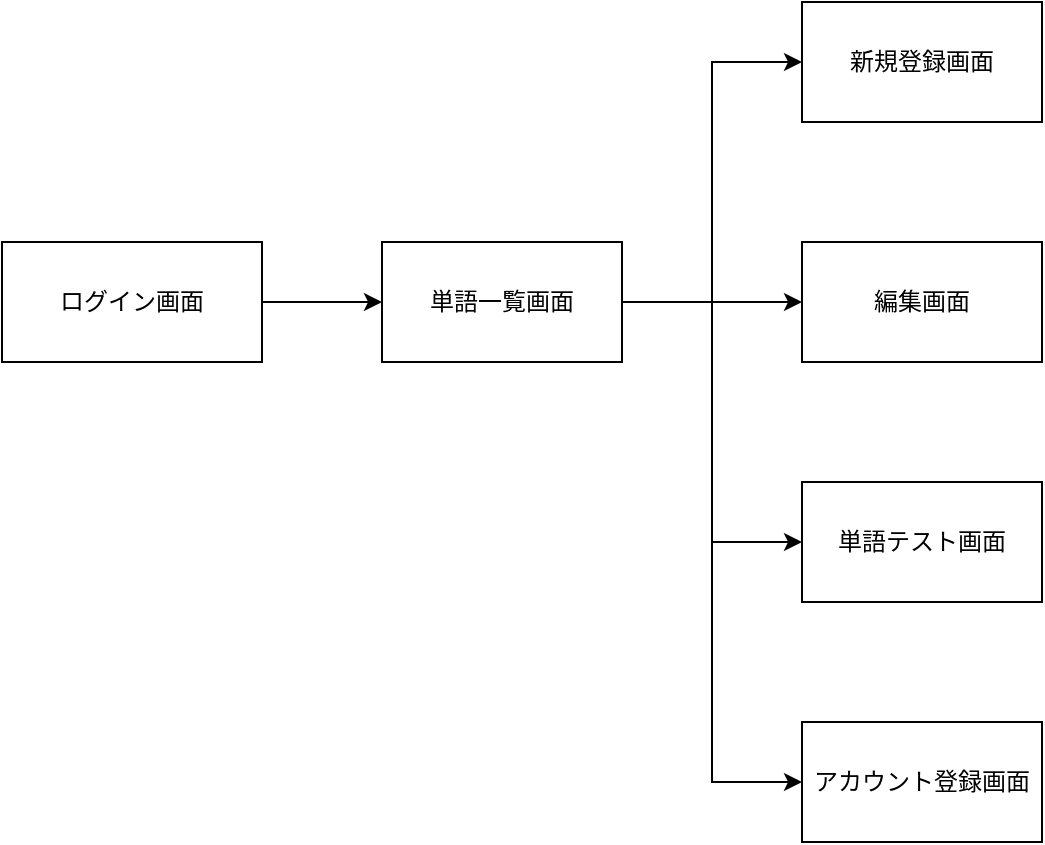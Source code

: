 <mxfile version="26.2.15">
  <diagram name="ページ1" id="YT-bYG1kghjO5hVM3HSG">
    <mxGraphModel dx="858" dy="676" grid="1" gridSize="10" guides="1" tooltips="1" connect="1" arrows="1" fold="1" page="1" pageScale="1" pageWidth="827" pageHeight="1169" math="0" shadow="0">
      <root>
        <mxCell id="0" />
        <mxCell id="1" parent="0" />
        <mxCell id="9JA1oM3HTsrO6D26T81k-6" style="edgeStyle=orthogonalEdgeStyle;rounded=0;orthogonalLoop=1;jettySize=auto;html=1;" parent="1" source="9JA1oM3HTsrO6D26T81k-1" target="9JA1oM3HTsrO6D26T81k-4" edge="1">
          <mxGeometry relative="1" as="geometry" />
        </mxCell>
        <mxCell id="9JA1oM3HTsrO6D26T81k-1" value="ログイン画面" style="rounded=0;whiteSpace=wrap;html=1;" parent="1" vertex="1">
          <mxGeometry x="30" y="260" width="130" height="60" as="geometry" />
        </mxCell>
        <mxCell id="9JA1oM3HTsrO6D26T81k-2" value="編集画面" style="rounded=0;whiteSpace=wrap;html=1;" parent="1" vertex="1">
          <mxGeometry x="430" y="260" width="120" height="60" as="geometry" />
        </mxCell>
        <mxCell id="9JA1oM3HTsrO6D26T81k-3" value="新規登録画面" style="rounded=0;whiteSpace=wrap;html=1;" parent="1" vertex="1">
          <mxGeometry x="430" y="140" width="120" height="60" as="geometry" />
        </mxCell>
        <mxCell id="9JA1oM3HTsrO6D26T81k-7" style="edgeStyle=orthogonalEdgeStyle;rounded=0;orthogonalLoop=1;jettySize=auto;html=1;entryX=0;entryY=0.5;entryDx=0;entryDy=0;" parent="1" source="9JA1oM3HTsrO6D26T81k-4" target="9JA1oM3HTsrO6D26T81k-2" edge="1">
          <mxGeometry relative="1" as="geometry" />
        </mxCell>
        <mxCell id="9JA1oM3HTsrO6D26T81k-8" style="edgeStyle=orthogonalEdgeStyle;rounded=0;orthogonalLoop=1;jettySize=auto;html=1;entryX=0;entryY=0.5;entryDx=0;entryDy=0;" parent="1" source="9JA1oM3HTsrO6D26T81k-4" target="9JA1oM3HTsrO6D26T81k-3" edge="1">
          <mxGeometry relative="1" as="geometry" />
        </mxCell>
        <mxCell id="9JA1oM3HTsrO6D26T81k-9" style="edgeStyle=orthogonalEdgeStyle;rounded=0;orthogonalLoop=1;jettySize=auto;html=1;entryX=0;entryY=0.5;entryDx=0;entryDy=0;" parent="1" source="9JA1oM3HTsrO6D26T81k-4" target="9JA1oM3HTsrO6D26T81k-5" edge="1">
          <mxGeometry relative="1" as="geometry" />
        </mxCell>
        <mxCell id="8i0qaeQRAGwIQE-WzY6k-2" style="edgeStyle=orthogonalEdgeStyle;rounded=0;orthogonalLoop=1;jettySize=auto;html=1;entryX=0;entryY=0.5;entryDx=0;entryDy=0;" edge="1" parent="1" source="9JA1oM3HTsrO6D26T81k-4" target="8i0qaeQRAGwIQE-WzY6k-1">
          <mxGeometry relative="1" as="geometry" />
        </mxCell>
        <mxCell id="9JA1oM3HTsrO6D26T81k-4" value="単語一覧画面" style="rounded=0;whiteSpace=wrap;html=1;" parent="1" vertex="1">
          <mxGeometry x="220" y="260" width="120" height="60" as="geometry" />
        </mxCell>
        <mxCell id="9JA1oM3HTsrO6D26T81k-5" value="単語テスト画面" style="rounded=0;whiteSpace=wrap;html=1;" parent="1" vertex="1">
          <mxGeometry x="430" y="380" width="120" height="60" as="geometry" />
        </mxCell>
        <mxCell id="8i0qaeQRAGwIQE-WzY6k-1" value="アカウント登録画面" style="rounded=0;whiteSpace=wrap;html=1;" vertex="1" parent="1">
          <mxGeometry x="430" y="500" width="120" height="60" as="geometry" />
        </mxCell>
      </root>
    </mxGraphModel>
  </diagram>
</mxfile>
